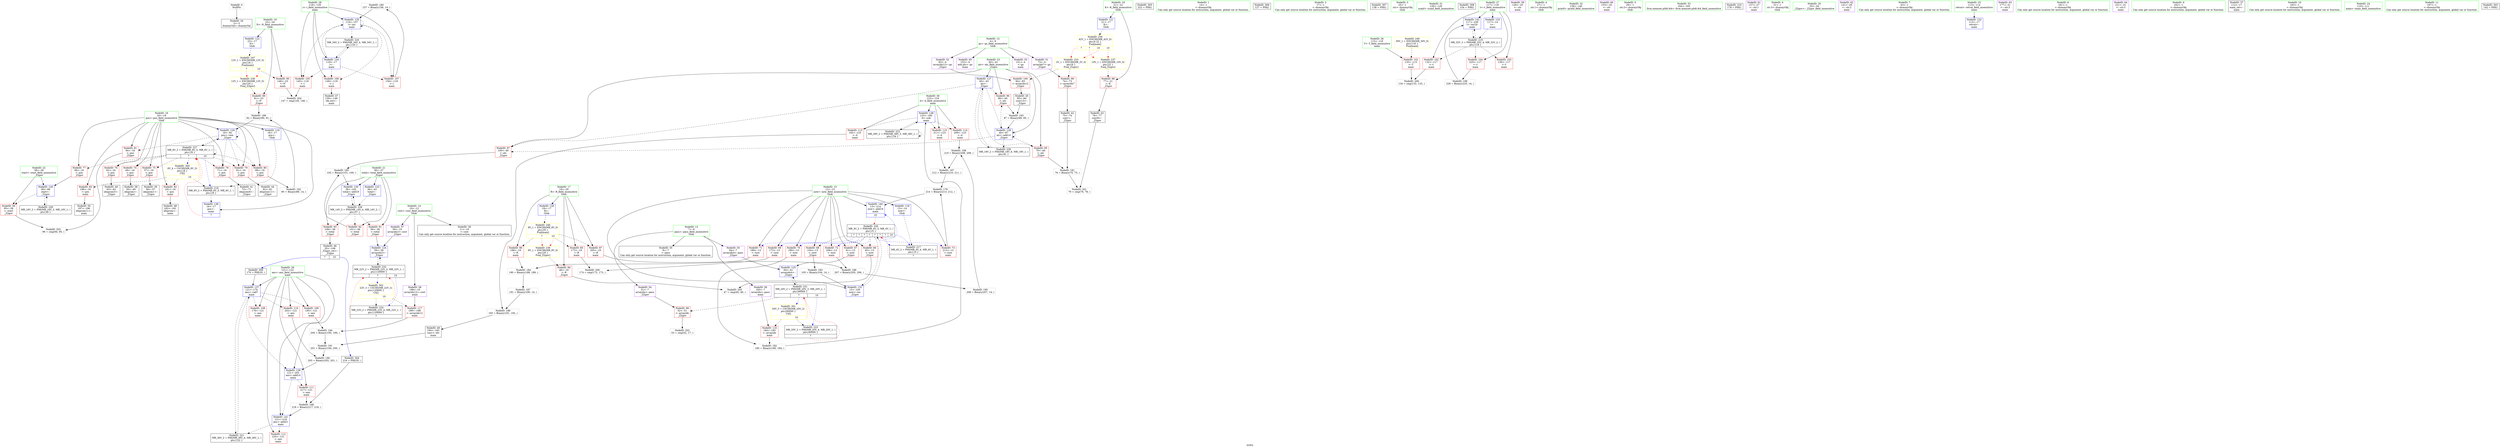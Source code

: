 digraph "SVFG" {
	label="SVFG";

	Node0x55fe1f83bfe0 [shape=record,color=grey,label="{NodeID: 0\nNullPtr}"];
	Node0x55fe1f83bfe0 -> Node0x55fe1f85d690[style=solid];
	Node0x55fe1f866e40 [shape=record,color=grey,label="{NodeID: 180\n157 = Binary(156, 14, )\n}"];
	Node0x55fe1f866e40 -> Node0x55fe1f864a60[style=solid];
	Node0x55fe1f85e350 [shape=record,color=red,label="{NodeID: 97\n100\<--40\n\<--alc\n_Z2gov\n}"];
	Node0x55fe1f85e350 -> Node0x55fe1f8675c0[style=solid];
	Node0x55fe1f85c620 [shape=record,color=green,label="{NodeID: 14\n10\<--12\ncost\<--cost_field_insensitive\nGlob }"];
	Node0x55fe1f85c620 -> Node0x55fe1f85d890[style=solid];
	Node0x55fe1f85c620 -> Node0x55fe1f85f9f0[style=solid];
	Node0x55fe1f85c620 -> Node0x55fe1f85fac0[style=solid];
	Node0x55fe1f861d60 [shape=record,color=grey,label="{NodeID: 194\n200 = Binary(195, 199, )\n}"];
	Node0x55fe1f861d60 -> Node0x55fe1f867ec0[style=solid];
	Node0x55fe1f85eeb0 [shape=record,color=red,label="{NodeID: 111\n217\<--121\n\<--ans\nmain\n}"];
	Node0x55fe1f85eeb0 -> Node0x55fe1f867a40[style=solid];
	Node0x55fe1f85d180 [shape=record,color=green,label="{NodeID: 28\n119\<--120\ni\<--i_field_insensitive\nmain\n}"];
	Node0x55fe1f85d180 -> Node0x55fe1f85e9d0[style=solid];
	Node0x55fe1f85d180 -> Node0x55fe1f85eaa0[style=solid];
	Node0x55fe1f85d180 -> Node0x55fe1f85eb70[style=solid];
	Node0x55fe1f85d180 -> Node0x55fe1f864990[style=solid];
	Node0x55fe1f85d180 -> Node0x55fe1f864a60[style=solid];
	Node0x55fe1f864240 [shape=record,color=blue,label="{NodeID: 125\n64\<--61\narrayidx4\<--\n_Z2gov\n}"];
	Node0x55fe1f864240 -> Node0x55fe1f878dc0[style=dashed];
	Node0x55fe1f85dda0 [shape=record,color=black,label="{NodeID: 42\n75\<--74\nconv\<--\n_Z2gov\n}"];
	Node0x55fe1f85dda0 -> Node0x55fe1f866fc0[style=solid];
	Node0x55fe1f88de20 [shape=record,color=black,label="{NodeID: 305\n222 = PHI()\n}"];
	Node0x55fe1f8760c0 [shape=record,color=black,label="{NodeID: 222\nMR_38V_2 = PHI(MR_38V_3, MR_38V_1, )\npts\{124 \}\n}"];
	Node0x55fe1f8760c0 -> Node0x55fe1f864cd0[style=dashed];
	Node0x55fe1f8760c0 -> Node0x55fe1f8760c0[style=dashed];
	Node0x55fe1f864da0 [shape=record,color=blue,label="{NodeID: 139\n121\<--203\nans\<--add14\nmain\n}"];
	Node0x55fe1f864da0 -> Node0x55fe1f85eeb0[style=dashed];
	Node0x55fe1f864da0 -> Node0x55fe1f864f40[style=dashed];
	Node0x55fe1f85f920 [shape=record,color=purple,label="{NodeID: 56\n183\<--7\narrayidx\<--pass\nmain\n}"];
	Node0x55fe1f85f920 -> Node0x55fe1f863a00[style=solid];
	Node0x55fe1f87acb0 [shape=record,color=yellow,style=double,label="{NodeID: 236\n8V_1 = ENCHI(MR_8V_0)\npts\{20 \}\nFun[_Z2gov]}"];
	Node0x55fe1f87acb0 -> Node0x55fe1f860fe0[style=dashed];
	Node0x55fe1f860480 [shape=record,color=red,label="{NodeID: 70\n180\<--13\n\<--now\nmain\n}"];
	Node0x55fe1f860480 -> Node0x55fe1f867140[style=solid];
	Node0x55fe1f860fe0 [shape=record,color=red,label="{NodeID: 84\n46\<--19\n\<--R\n_Z2gov\n}"];
	Node0x55fe1f860fe0 -> Node0x55fe1f86a3d0[style=solid];
	Node0x55fe1f83eb00 [shape=record,color=green,label="{NodeID: 1\n14\<--1\n\<--dummyObj\nCan only get source location for instruction, argument, global var or function.}"];
	Node0x55fe1f866fc0 [shape=record,color=grey,label="{NodeID: 181\n76 = Binary(70, 75, )\n}"];
	Node0x55fe1f866fc0 -> Node0x55fe1f8627e0[style=solid];
	Node0x55fe1f85e420 [shape=record,color=red,label="{NodeID: 98\n52\<--51\n\<--arrayidx\n_Z2gov\n}"];
	Node0x55fe1f85e420 -> Node0x55fe1f869f90[style=solid];
	Node0x55fe1f85c6f0 [shape=record,color=green,label="{NodeID: 15\n13\<--15\nnow\<--now_field_insensitive\nGlob }"];
	Node0x55fe1f85c6f0 -> Node0x55fe1f860140[style=solid];
	Node0x55fe1f85c6f0 -> Node0x55fe1f860210[style=solid];
	Node0x55fe1f85c6f0 -> Node0x55fe1f8602e0[style=solid];
	Node0x55fe1f85c6f0 -> Node0x55fe1f8603b0[style=solid];
	Node0x55fe1f85c6f0 -> Node0x55fe1f860480[style=solid];
	Node0x55fe1f85c6f0 -> Node0x55fe1f860550[style=solid];
	Node0x55fe1f85c6f0 -> Node0x55fe1f860620[style=solid];
	Node0x55fe1f85c6f0 -> Node0x55fe1f8606f0[style=solid];
	Node0x55fe1f85c6f0 -> Node0x55fe1f863ba0[style=solid];
	Node0x55fe1f85c6f0 -> Node0x55fe1f864720[style=solid];
	Node0x55fe1f85c6f0 -> Node0x55fe1f864e70[style=solid];
	Node0x55fe1f861ee0 [shape=record,color=grey,label="{NodeID: 195\n208 = Binary(207, 14, )\n}"];
	Node0x55fe1f861ee0 -> Node0x55fe1f862360[style=solid];
	Node0x55fe1f85ef80 [shape=record,color=red,label="{NodeID: 112\n220\<--121\n\<--ans\nmain\n}"];
	Node0x55fe1f85d250 [shape=record,color=green,label="{NodeID: 29\n121\<--122\nans\<--ans_field_insensitive\nmain\n}"];
	Node0x55fe1f85d250 -> Node0x55fe1f85ec40[style=solid];
	Node0x55fe1f85d250 -> Node0x55fe1f85ed10[style=solid];
	Node0x55fe1f85d250 -> Node0x55fe1f85ede0[style=solid];
	Node0x55fe1f85d250 -> Node0x55fe1f85eeb0[style=solid];
	Node0x55fe1f85d250 -> Node0x55fe1f85ef80[style=solid];
	Node0x55fe1f85d250 -> Node0x55fe1f864c00[style=solid];
	Node0x55fe1f85d250 -> Node0x55fe1f864da0[style=solid];
	Node0x55fe1f85d250 -> Node0x55fe1f864f40[style=solid];
	Node0x55fe1f864310 [shape=record,color=blue,label="{NodeID: 126\n38\<--66\nstart\<--\n_Z2gov\n}"];
	Node0x55fe1f864310 -> Node0x55fe1f861800[style=dashed];
	Node0x55fe1f864310 -> Node0x55fe1f8783c0[style=dashed];
	Node0x55fe1f85de70 [shape=record,color=black,label="{NodeID: 43\n78\<--77\nconv8\<--\n_Z2gov\n}"];
	Node0x55fe1f85de70 -> Node0x55fe1f8627e0[style=solid];
	Node0x55fe1f88def0 [shape=record,color=black,label="{NodeID: 306\n127 = PHI()\n}"];
	Node0x55fe1f8765c0 [shape=record,color=black,label="{NodeID: 223\nMR_20V_2 = PHI(MR_20V_4, MR_20V_1, )\npts\{90000 \}\n|{<s0>7}}"];
	Node0x55fe1f8765c0:s0 -> Node0x55fe1f878dc0[style=dashed,color=red];
	Node0x55fe1f864e70 [shape=record,color=blue,label="{NodeID: 140\n13\<--214\nnow\<--add19\nmain\n|{<s0>10}}"];
	Node0x55fe1f864e70:s0 -> Node0x55fe1f8774c0[style=dashed,color=red];
	Node0x55fe1f85f9f0 [shape=record,color=purple,label="{NodeID: 57\n59\<--10\narrayidx2\<--cost\n_Z2gov\n}"];
	Node0x55fe1f85f9f0 -> Node0x55fe1f864170[style=solid];
	Node0x55fe1f87ad90 [shape=record,color=yellow,style=double,label="{NodeID: 237\n10V_1 = ENCHI(MR_10V_0)\npts\{22 \}\nFun[_Z2gov]}"];
	Node0x55fe1f87ad90 -> Node0x55fe1f861320[style=dashed];
	Node0x55fe1f860550 [shape=record,color=red,label="{NodeID: 71\n189\<--13\n\<--now\nmain\n}"];
	Node0x55fe1f860550 -> Node0x55fe1f867440[style=solid];
	Node0x55fe1f8610b0 [shape=record,color=red,label="{NodeID: 85\n173\<--19\n\<--R\nmain\n}"];
	Node0x55fe1f8610b0 -> Node0x55fe1f862660[style=solid];
	Node0x55fe1f83ec80 [shape=record,color=green,label="{NodeID: 2\n17\<--1\n\<--dummyObj\nCan only get source location for instruction, argument, global var or function.}"];
	Node0x55fe1f867140 [shape=record,color=grey,label="{NodeID: 182\n185 = Binary(180, 184, )\n}"];
	Node0x55fe1f867140 -> Node0x55fe1f864cd0[style=solid];
	Node0x55fe1f85e4f0 [shape=record,color=red,label="{NodeID: 99\n74\<--73\n\<--arrayidx7\n_Z2gov\n}"];
	Node0x55fe1f85e4f0 -> Node0x55fe1f85dda0[style=solid];
	Node0x55fe1f85c7c0 [shape=record,color=green,label="{NodeID: 16\n16\<--18\npos\<--pos_field_insensitive\nGlob }"];
	Node0x55fe1f85c7c0 -> Node0x55fe1f8607c0[style=solid];
	Node0x55fe1f85c7c0 -> Node0x55fe1f860890[style=solid];
	Node0x55fe1f85c7c0 -> Node0x55fe1f860960[style=solid];
	Node0x55fe1f85c7c0 -> Node0x55fe1f860a30[style=solid];
	Node0x55fe1f85c7c0 -> Node0x55fe1f860b00[style=solid];
	Node0x55fe1f85c7c0 -> Node0x55fe1f860bd0[style=solid];
	Node0x55fe1f85c7c0 -> Node0x55fe1f860ca0[style=solid];
	Node0x55fe1f85c7c0 -> Node0x55fe1f860d70[style=solid];
	Node0x55fe1f85c7c0 -> Node0x55fe1f860e40[style=solid];
	Node0x55fe1f85c7c0 -> Node0x55fe1f860f10[style=solid];
	Node0x55fe1f85c7c0 -> Node0x55fe1f863ca0[style=solid];
	Node0x55fe1f85c7c0 -> Node0x55fe1f864580[style=solid];
	Node0x55fe1f85c7c0 -> Node0x55fe1f864b30[style=solid];
	Node0x55fe1f862060 [shape=record,color=grey,label="{NodeID: 196\n207 = Binary(205, 206, )\n}"];
	Node0x55fe1f862060 -> Node0x55fe1f861ee0[style=solid];
	Node0x55fe1f85f050 [shape=record,color=red,label="{NodeID: 113\n192\<--123\n\<--d\nmain\n}"];
	Node0x55fe1f85f050 -> Node0x55fe1f867740[style=solid];
	Node0x55fe1f85d320 [shape=record,color=green,label="{NodeID: 30\n123\<--124\nd\<--d_field_insensitive\nmain\n}"];
	Node0x55fe1f85d320 -> Node0x55fe1f85f050[style=solid];
	Node0x55fe1f85d320 -> Node0x55fe1f85f120[style=solid];
	Node0x55fe1f85d320 -> Node0x55fe1f85f1f0[style=solid];
	Node0x55fe1f85d320 -> Node0x55fe1f864cd0[style=solid];
	Node0x55fe1f8643e0 [shape=record,color=blue,label="{NodeID: 127\n40\<--43\nalc\<--\n_Z2gov\n}"];
	Node0x55fe1f8643e0 -> Node0x55fe1f8618d0[style=dashed];
	Node0x55fe1f8643e0 -> Node0x55fe1f85e280[style=dashed];
	Node0x55fe1f8643e0 -> Node0x55fe1f85e350[style=dashed];
	Node0x55fe1f8643e0 -> Node0x55fe1f8644b0[style=dashed];
	Node0x55fe1f8643e0 -> Node0x55fe1f8788c0[style=dashed];
	Node0x55fe1f85df40 [shape=record,color=black,label="{NodeID: 44\n82\<--81\nidxprom11\<--\n_Z2gov\n}"];
	Node0x55fe1f88dfc0 [shape=record,color=black,label="{NodeID: 307\n138 = PHI()\n}"];
	Node0x55fe1f876ac0 [shape=record,color=black,label="{NodeID: 224\nMR_22V_2 = PHI(MR_22V_4, MR_22V_1, )\npts\{120000 \}\n|{<s0>7}}"];
	Node0x55fe1f876ac0:s0 -> Node0x55fe1f8792c0[style=dashed,color=red];
	Node0x55fe1f864f40 [shape=record,color=blue,label="{NodeID: 141\n121\<--218\nans\<--add21\nmain\n}"];
	Node0x55fe1f864f40 -> Node0x55fe1f85ef80[style=dashed];
	Node0x55fe1f864f40 -> Node0x55fe1f875bc0[style=dashed];
	Node0x55fe1f85fac0 [shape=record,color=purple,label="{NodeID: 58\n198\<--10\narrayidx12\<--cost\nmain\n}"];
	Node0x55fe1f85fac0 -> Node0x55fe1f863ad0[style=solid];
	Node0x55fe1f87ae70 [shape=record,color=yellow,style=double,label="{NodeID: 238\n12V_1 = ENCHI(MR_12V_0)\npts\{24 \}\nFun[_Z2gov]}"];
	Node0x55fe1f87ae70 -> Node0x55fe1f8613f0[style=dashed];
	Node0x55fe1f860620 [shape=record,color=red,label="{NodeID: 72\n206\<--13\n\<--now\nmain\n}"];
	Node0x55fe1f860620 -> Node0x55fe1f862060[style=solid];
	Node0x55fe1f861180 [shape=record,color=red,label="{NodeID: 86\n188\<--19\n\<--R\nmain\n}"];
	Node0x55fe1f861180 -> Node0x55fe1f867440[style=solid];
	Node0x55fe1f85b860 [shape=record,color=green,label="{NodeID: 3\n25\<--1\n.str\<--dummyObj\nGlob }"];
	Node0x55fe1f8672c0 [shape=record,color=grey,label="{NodeID: 183\n105 = Binary(104, 14, )\n}"];
	Node0x55fe1f8672c0 -> Node0x55fe1f864720[style=solid];
	Node0x55fe1f85e5c0 [shape=record,color=red,label="{NodeID: 100\n84\<--83\n\<--arrayidx12\n_Z2gov\n}"];
	Node0x55fe1f85e5c0 -> Node0x55fe1f85e010[style=solid];
	Node0x55fe1f85c890 [shape=record,color=green,label="{NodeID: 17\n19\<--20\nR\<--R_field_insensitive\nGlob }"];
	Node0x55fe1f85c890 -> Node0x55fe1f860fe0[style=solid];
	Node0x55fe1f85c890 -> Node0x55fe1f8610b0[style=solid];
	Node0x55fe1f85c890 -> Node0x55fe1f861180[style=solid];
	Node0x55fe1f85c890 -> Node0x55fe1f861250[style=solid];
	Node0x55fe1f85c890 -> Node0x55fe1f863da0[style=solid];
	Node0x55fe1f8621e0 [shape=record,color=grey,label="{NodeID: 197\n212 = Binary(210, 211, )\n}"];
	Node0x55fe1f8621e0 -> Node0x55fe1f866cc0[style=solid];
	Node0x55fe1f85f120 [shape=record,color=red,label="{NodeID: 114\n209\<--123\n\<--d\nmain\n}"];
	Node0x55fe1f85f120 -> Node0x55fe1f862360[style=solid];
	Node0x55fe1f85d3f0 [shape=record,color=green,label="{NodeID: 31\n128\<--129\nscanf\<--scanf_field_insensitive\n}"];
	Node0x55fe1f8644b0 [shape=record,color=blue,label="{NodeID: 128\n40\<--87\nalc\<--add14\n_Z2gov\n}"];
	Node0x55fe1f8644b0 -> Node0x55fe1f8618d0[style=dashed];
	Node0x55fe1f8644b0 -> Node0x55fe1f85e280[style=dashed];
	Node0x55fe1f8644b0 -> Node0x55fe1f85e350[style=dashed];
	Node0x55fe1f8644b0 -> Node0x55fe1f8644b0[style=dashed];
	Node0x55fe1f8644b0 -> Node0x55fe1f8788c0[style=dashed];
	Node0x55fe1f85e010 [shape=record,color=black,label="{NodeID: 45\n85\<--84\nconv13\<--\n_Z2gov\n}"];
	Node0x55fe1f85e010 -> Node0x55fe1f861be0[style=solid];
	Node0x55fe1f88e090 [shape=record,color=black,label="{NodeID: 308\n154 = PHI()\n}"];
	Node0x55fe1f865010 [shape=record,color=blue,label="{NodeID: 142\n117\<--226\nt\<--inc24\nmain\n}"];
	Node0x55fe1f865010 -> Node0x55fe1f8751c0[style=dashed];
	Node0x55fe1f85fb90 [shape=record,color=purple,label="{NodeID: 59\n126\<--25\n\<--.str\nmain\n}"];
	Node0x55fe1f8606f0 [shape=record,color=red,label="{NodeID: 73\n213\<--13\n\<--now\nmain\n}"];
	Node0x55fe1f8606f0 -> Node0x55fe1f866cc0[style=solid];
	Node0x55fe1f861250 [shape=record,color=red,label="{NodeID: 87\n205\<--19\n\<--R\nmain\n}"];
	Node0x55fe1f861250 -> Node0x55fe1f862060[style=solid];
	Node0x55fe1f85b8f0 [shape=record,color=green,label="{NodeID: 4\n27\<--1\n.str.1\<--dummyObj\nGlob }"];
	Node0x55fe1f867440 [shape=record,color=grey,label="{NodeID: 184\n190 = Binary(188, 189, )\n}"];
	Node0x55fe1f867440 -> Node0x55fe1f8678c0[style=solid];
	Node0x55fe1f85e690 [shape=record,color=red,label="{NodeID: 101\n133\<--115\n\<--T\nmain\n}"];
	Node0x55fe1f85e690 -> Node0x55fe1f86a550[style=solid];
	Node0x55fe1f85c960 [shape=record,color=green,label="{NodeID: 18\n21\<--22\nK\<--K_field_insensitive\nGlob }"];
	Node0x55fe1f85c960 -> Node0x55fe1f861320[style=solid];
	Node0x55fe1f85c960 -> Node0x55fe1f863ea0[style=solid];
	Node0x55fe1f862360 [shape=record,color=grey,label="{NodeID: 198\n210 = Binary(208, 209, )\n}"];
	Node0x55fe1f862360 -> Node0x55fe1f8621e0[style=solid];
	Node0x55fe1f85f1f0 [shape=record,color=red,label="{NodeID: 115\n211\<--123\n\<--d\nmain\n}"];
	Node0x55fe1f85f1f0 -> Node0x55fe1f8621e0[style=solid];
	Node0x55fe1f85d4c0 [shape=record,color=green,label="{NodeID: 32\n139\<--140\nprintf\<--printf_field_insensitive\n}"];
	Node0x55fe1f864580 [shape=record,color=blue,label="{NodeID: 129\n16\<--92\npos\<--rem\n_Z2gov\n}"];
	Node0x55fe1f864580 -> Node0x55fe1f860b00[style=dashed];
	Node0x55fe1f864580 -> Node0x55fe1f860bd0[style=dashed];
	Node0x55fe1f864580 -> Node0x55fe1f860ca0[style=dashed];
	Node0x55fe1f864580 -> Node0x55fe1f860d70[style=dashed];
	Node0x55fe1f864580 -> Node0x55fe1f864580[style=dashed];
	Node0x55fe1f864580 -> Node0x55fe1f8779c0[style=dashed];
	Node0x55fe1f85e0e0 [shape=record,color=black,label="{NodeID: 46\n35\<--108\n_Z2gov_ret\<--\n_Z2gov\n|{<s0>7|<s1>10}}"];
	Node0x55fe1f85e0e0:s0 -> Node0x55fe1f88e160[style=solid,color=blue];
	Node0x55fe1f85e0e0:s1 -> Node0x55fe1f88dc30[style=solid,color=blue];
	Node0x55fe1f88e160 [shape=record,color=black,label="{NodeID: 309\n170 = PHI(35, )\n}"];
	Node0x55fe1f88e160 -> Node0x55fe1f864c00[style=solid];
	Node0x55fe1f8774c0 [shape=record,color=black,label="{NodeID: 226\nMR_4V_2 = PHI(MR_4V_3, MR_4V_1, )\npts\{15 \}\n|{|<s4>7|<s5>7|<s6>7|<s7>7|<s8>7|<s9>7|<s10>7|<s11>10}}"];
	Node0x55fe1f8774c0 -> Node0x55fe1f860140[style=dashed];
	Node0x55fe1f8774c0 -> Node0x55fe1f860210[style=dashed];
	Node0x55fe1f8774c0 -> Node0x55fe1f8602e0[style=dashed];
	Node0x55fe1f8774c0 -> Node0x55fe1f864720[style=dashed];
	Node0x55fe1f8774c0:s4 -> Node0x55fe1f8603b0[style=dashed,color=blue];
	Node0x55fe1f8774c0:s5 -> Node0x55fe1f860480[style=dashed,color=blue];
	Node0x55fe1f8774c0:s6 -> Node0x55fe1f860550[style=dashed,color=blue];
	Node0x55fe1f8774c0:s7 -> Node0x55fe1f860620[style=dashed,color=blue];
	Node0x55fe1f8774c0:s8 -> Node0x55fe1f8606f0[style=dashed,color=blue];
	Node0x55fe1f8774c0:s9 -> Node0x55fe1f864e70[style=dashed,color=blue];
	Node0x55fe1f8774c0:s10 -> Node0x55fe1f8747c0[style=dashed,color=blue];
	Node0x55fe1f8774c0:s11 -> Node0x55fe1f8747c0[style=dashed,color=blue];
	Node0x55fe1f85fc60 [shape=record,color=purple,label="{NodeID: 60\n153\<--25\n\<--.str\nmain\n}"];
	Node0x55fe1f8607c0 [shape=record,color=red,label="{NodeID: 74\n49\<--16\n\<--pos\n_Z2gov\n}"];
	Node0x55fe1f8607c0 -> Node0x55fe1f85da60[style=solid];
	Node0x55fe1f861320 [shape=record,color=red,label="{NodeID: 88\n77\<--21\n\<--K\n_Z2gov\n}"];
	Node0x55fe1f861320 -> Node0x55fe1f85de70[style=solid];
	Node0x55fe1f85bba0 [shape=record,color=green,label="{NodeID: 5\n29\<--1\n.str.2\<--dummyObj\nGlob }"];
	Node0x55fe1f8675c0 [shape=record,color=grey,label="{NodeID: 185\n102 = Binary(101, 100, )\n}"];
	Node0x55fe1f8675c0 -> Node0x55fe1f864650[style=solid];
	Node0x55fe1f85e760 [shape=record,color=red,label="{NodeID: 102\n132\<--117\n\<--t\nmain\n}"];
	Node0x55fe1f85e760 -> Node0x55fe1f86a550[style=solid];
	Node0x55fe1f85ca30 [shape=record,color=green,label="{NodeID: 19\n23\<--24\nN\<--N_field_insensitive\nGlob }"];
	Node0x55fe1f85ca30 -> Node0x55fe1f8613f0[style=solid];
	Node0x55fe1f85ca30 -> Node0x55fe1f8614c0[style=solid];
	Node0x55fe1f85ca30 -> Node0x55fe1f863fa0[style=solid];
	Node0x55fe1f8624e0 [shape=record,color=grey,label="{NodeID: 199\n226 = Binary(225, 14, )\n}"];
	Node0x55fe1f8624e0 -> Node0x55fe1f865010[style=solid];
	Node0x55fe1f863a00 [shape=record,color=red,label="{NodeID: 116\n184\<--183\n\<--arrayidx\nmain\n}"];
	Node0x55fe1f863a00 -> Node0x55fe1f867140[style=solid];
	Node0x55fe1f85d590 [shape=record,color=green,label="{NodeID: 33\n164\<--165\nllvm.memset.p0i8.i64\<--llvm.memset.p0i8.i64_field_insensitive\n}"];
	Node0x55fe1f864650 [shape=record,color=blue,label="{NodeID: 130\n36\<--102\ntotal\<--add19\n_Z2gov\n}"];
	Node0x55fe1f864650 -> Node0x55fe1f877ec0[style=dashed];
	Node0x55fe1f85e1b0 [shape=record,color=black,label="{NodeID: 47\n150\<--149\nidx.ext\<--\nmain\n}"];
	Node0x55fe1f88e320 [shape=record,color=black,label="{NodeID: 310\n178 = PHI()\n}"];
	Node0x55fe1f8779c0 [shape=record,color=black,label="{NodeID: 227\nMR_6V_2 = PHI(MR_6V_5, MR_6V_1, )\npts\{18 \}\n|{|<s9>7|<s10>10}}"];
	Node0x55fe1f8779c0 -> Node0x55fe1f8607c0[style=dashed];
	Node0x55fe1f8779c0 -> Node0x55fe1f860890[style=dashed];
	Node0x55fe1f8779c0 -> Node0x55fe1f860960[style=dashed];
	Node0x55fe1f8779c0 -> Node0x55fe1f860a30[style=dashed];
	Node0x55fe1f8779c0 -> Node0x55fe1f860b00[style=dashed];
	Node0x55fe1f8779c0 -> Node0x55fe1f860bd0[style=dashed];
	Node0x55fe1f8779c0 -> Node0x55fe1f860ca0[style=dashed];
	Node0x55fe1f8779c0 -> Node0x55fe1f864580[style=dashed];
	Node0x55fe1f8779c0 -> Node0x55fe1f8779c0[style=dashed];
	Node0x55fe1f8779c0:s9 -> Node0x55fe1f87f0e0[style=dashed,color=blue];
	Node0x55fe1f8779c0:s10 -> Node0x55fe1f874cc0[style=dashed,color=blue];
	Node0x55fe1f85fd30 [shape=record,color=purple,label="{NodeID: 61\n137\<--27\n\<--.str.1\nmain\n}"];
	Node0x55fe1f860890 [shape=record,color=red,label="{NodeID: 75\n57\<--16\n\<--pos\n_Z2gov\n}"];
	Node0x55fe1f860890 -> Node0x55fe1f85db30[style=solid];
	Node0x55fe1f8613f0 [shape=record,color=red,label="{NodeID: 89\n91\<--23\n\<--N\n_Z2gov\n}"];
	Node0x55fe1f8613f0 -> Node0x55fe1f867bc0[style=solid];
	Node0x55fe1f85bc30 [shape=record,color=green,label="{NodeID: 6\n31\<--1\n.str.3\<--dummyObj\nGlob }"];
	Node0x55fe1f867740 [shape=record,color=grey,label="{NodeID: 186\n193 = Binary(191, 192, )\n}"];
	Node0x55fe1f867740 -> Node0x55fe1f85f370[style=solid];
	Node0x55fe1f85e830 [shape=record,color=red,label="{NodeID: 103\n136\<--117\n\<--t\nmain\n}"];
	Node0x55fe1f85cb00 [shape=record,color=green,label="{NodeID: 20\n33\<--34\n_Z2gov\<--_Z2gov_field_insensitive\n}"];
	Node0x55fe1f862660 [shape=record,color=grey,label="{NodeID: 200\n174 = cmp(172, 173, )\n}"];
	Node0x55fe1f863ad0 [shape=record,color=red,label="{NodeID: 117\n199\<--198\n\<--arrayidx12\nmain\n}"];
	Node0x55fe1f863ad0 -> Node0x55fe1f861d60[style=solid];
	Node0x55fe1f85d690 [shape=record,color=black,label="{NodeID: 34\n2\<--3\ndummyVal\<--dummyVal\n}"];
	Node0x55fe1f864720 [shape=record,color=blue,label="{NodeID: 131\n13\<--105\nnow\<--inc\n_Z2gov\n}"];
	Node0x55fe1f864720 -> Node0x55fe1f8774c0[style=dashed];
	Node0x55fe1f85f2a0 [shape=record,color=black,label="{NodeID: 48\n182\<--181\nidxprom\<--\nmain\n}"];
	Node0x55fe1f877ec0 [shape=record,color=black,label="{NodeID: 228\nMR_14V_3 = PHI(MR_14V_4, MR_14V_2, )\npts\{37 \}\n}"];
	Node0x55fe1f877ec0 -> Node0x55fe1f861590[style=dashed];
	Node0x55fe1f877ec0 -> Node0x55fe1f861660[style=dashed];
	Node0x55fe1f877ec0 -> Node0x55fe1f861730[style=dashed];
	Node0x55fe1f877ec0 -> Node0x55fe1f864650[style=dashed];
	Node0x55fe1f85fe00 [shape=record,color=purple,label="{NodeID: 62\n141\<--29\n\<--.str.2\nmain\n}"];
	Node0x55fe1f860960 [shape=record,color=red,label="{NodeID: 76\n62\<--16\n\<--pos\n_Z2gov\n}"];
	Node0x55fe1f860960 -> Node0x55fe1f85dc00[style=solid];
	Node0x55fe1f87be60 [shape=record,color=yellow,style=double,label="{NodeID: 256\n42V_1 = ENCHI(MR_42V_0)\npts\{6 22 \}\nFun[main]|{<s0>7|<s1>7|<s2>10|<s3>10}}"];
	Node0x55fe1f87be60:s0 -> Node0x55fe1f8797c0[style=dashed,color=red];
	Node0x55fe1f87be60:s1 -> Node0x55fe1f87ad90[style=dashed,color=red];
	Node0x55fe1f87be60:s2 -> Node0x55fe1f8797c0[style=dashed,color=red];
	Node0x55fe1f87be60:s3 -> Node0x55fe1f87ad90[style=dashed,color=red];
	Node0x55fe1f8614c0 [shape=record,color=red,label="{NodeID: 90\n146\<--23\n\<--N\nmain\n}"];
	Node0x55fe1f8614c0 -> Node0x55fe1f86a250[style=solid];
	Node0x55fe1f85bcc0 [shape=record,color=green,label="{NodeID: 7\n43\<--1\n\<--dummyObj\nCan only get source location for instruction, argument, global var or function.}"];
	Node0x55fe1f8678c0 [shape=record,color=grey,label="{NodeID: 187\n191 = Binary(190, 14, )\n}"];
	Node0x55fe1f8678c0 -> Node0x55fe1f867740[style=solid];
	Node0x55fe1f85e900 [shape=record,color=red,label="{NodeID: 104\n225\<--117\n\<--t\nmain\n}"];
	Node0x55fe1f85e900 -> Node0x55fe1f8624e0[style=solid];
	Node0x55fe1f85cbd0 [shape=record,color=green,label="{NodeID: 21\n36\<--37\ntotal\<--total_field_insensitive\n_Z2gov\n}"];
	Node0x55fe1f85cbd0 -> Node0x55fe1f861590[style=solid];
	Node0x55fe1f85cbd0 -> Node0x55fe1f861660[style=solid];
	Node0x55fe1f85cbd0 -> Node0x55fe1f861730[style=solid];
	Node0x55fe1f85cbd0 -> Node0x55fe1f8640a0[style=solid];
	Node0x55fe1f85cbd0 -> Node0x55fe1f864650[style=solid];
	Node0x55fe1f8627e0 [shape=record,color=grey,label="{NodeID: 201\n79 = cmp(76, 78, )\n}"];
	Node0x55fe1f863ba0 [shape=record,color=blue,label="{NodeID: 118\n13\<--14\nnow\<--\nGlob }"];
	Node0x55fe1f863ba0 -> Node0x55fe1f8747c0[style=dashed];
	Node0x55fe1f85d790 [shape=record,color=black,label="{NodeID: 35\n8\<--7\n\<--pass\nCan only get source location for instruction, argument, global var or function.}"];
	Node0x55fe1f8647f0 [shape=record,color=blue,label="{NodeID: 132\n113\<--17\nretval\<--\nmain\n}"];
	Node0x55fe1f85f370 [shape=record,color=black,label="{NodeID: 49\n194\<--193\nconv\<--div\nmain\n}"];
	Node0x55fe1f85f370 -> Node0x55fe1f867ec0[style=solid];
	Node0x55fe1f8783c0 [shape=record,color=black,label="{NodeID: 229\nMR_16V_2 = PHI(MR_16V_3, MR_16V_1, )\npts\{39 \}\n}"];
	Node0x55fe1f8783c0 -> Node0x55fe1f864310[style=dashed];
	Node0x55fe1f85fed0 [shape=record,color=purple,label="{NodeID: 63\n177\<--31\n\<--.str.3\nmain\n}"];
	Node0x55fe1f860a30 [shape=record,color=red,label="{NodeID: 77\n66\<--16\n\<--pos\n_Z2gov\n}"];
	Node0x55fe1f860a30 -> Node0x55fe1f864310[style=solid];
	Node0x55fe1f861590 [shape=record,color=red,label="{NodeID: 91\n56\<--36\n\<--total\n_Z2gov\n}"];
	Node0x55fe1f861590 -> Node0x55fe1f864170[style=solid];
	Node0x55fe1f85bd50 [shape=record,color=green,label="{NodeID: 8\n161\<--1\n\<--dummyObj\nCan only get source location for instruction, argument, global var or function.}"];
	Node0x55fe1f867a40 [shape=record,color=grey,label="{NodeID: 188\n218 = Binary(217, 216, )\n}"];
	Node0x55fe1f867a40 -> Node0x55fe1f864f40[style=solid];
	Node0x55fe1f85e9d0 [shape=record,color=red,label="{NodeID: 105\n145\<--119\n\<--i\nmain\n}"];
	Node0x55fe1f85e9d0 -> Node0x55fe1f86a250[style=solid];
	Node0x55fe1f85cca0 [shape=record,color=green,label="{NodeID: 22\n38\<--39\nstart\<--start_field_insensitive\n_Z2gov\n}"];
	Node0x55fe1f85cca0 -> Node0x55fe1f861800[style=solid];
	Node0x55fe1f85cca0 -> Node0x55fe1f864310[style=solid];
	Node0x55fe1f869f90 [shape=record,color=grey,label="{NodeID: 202\n53 = cmp(52, 17, )\n}"];
	Node0x55fe1f863ca0 [shape=record,color=blue,label="{NodeID: 119\n16\<--17\npos\<--\nGlob }"];
	Node0x55fe1f863ca0 -> Node0x55fe1f874cc0[style=dashed];
	Node0x55fe1f85d890 [shape=record,color=black,label="{NodeID: 36\n11\<--10\n\<--cost\nCan only get source location for instruction, argument, global var or function.}"];
	Node0x55fe1f8648c0 [shape=record,color=blue,label="{NodeID: 133\n117\<--14\nt\<--\nmain\n}"];
	Node0x55fe1f8648c0 -> Node0x55fe1f8751c0[style=dashed];
	Node0x55fe1f85f440 [shape=record,color=black,label="{NodeID: 50\n197\<--196\nidxprom11\<--\nmain\n}"];
	Node0x55fe1f8788c0 [shape=record,color=black,label="{NodeID: 230\nMR_18V_2 = PHI(MR_18V_6, MR_18V_1, )\npts\{41 \}\n}"];
	Node0x55fe1f8788c0 -> Node0x55fe1f8643e0[style=dashed];
	Node0x55fe1f85ffa0 [shape=record,color=purple,label="{NodeID: 64\n221\<--31\n\<--.str.3\nmain\n}"];
	Node0x55fe1f860b00 [shape=record,color=red,label="{NodeID: 78\n71\<--16\n\<--pos\n_Z2gov\n}"];
	Node0x55fe1f860b00 -> Node0x55fe1f85dcd0[style=solid];
	Node0x55fe1f861660 [shape=record,color=red,label="{NodeID: 92\n101\<--36\n\<--total\n_Z2gov\n}"];
	Node0x55fe1f861660 -> Node0x55fe1f8675c0[style=solid];
	Node0x55fe1f83c070 [shape=record,color=green,label="{NodeID: 9\n162\<--1\n\<--dummyObj\nCan only get source location for instruction, argument, global var or function.}"];
	Node0x55fe1f867bc0 [shape=record,color=grey,label="{NodeID: 189\n92 = Binary(90, 91, )\n}"];
	Node0x55fe1f867bc0 -> Node0x55fe1f864580[style=solid];
	Node0x55fe1f85eaa0 [shape=record,color=red,label="{NodeID: 106\n149\<--119\n\<--i\nmain\n}"];
	Node0x55fe1f85eaa0 -> Node0x55fe1f85e1b0[style=solid];
	Node0x55fe1f85cd70 [shape=record,color=green,label="{NodeID: 23\n40\<--41\nalc\<--alc_field_insensitive\n_Z2gov\n}"];
	Node0x55fe1f85cd70 -> Node0x55fe1f8618d0[style=solid];
	Node0x55fe1f85cd70 -> Node0x55fe1f85e280[style=solid];
	Node0x55fe1f85cd70 -> Node0x55fe1f85e350[style=solid];
	Node0x55fe1f85cd70 -> Node0x55fe1f8643e0[style=solid];
	Node0x55fe1f85cd70 -> Node0x55fe1f8644b0[style=solid];
	Node0x55fe1f86a0d0 [shape=record,color=grey,label="{NodeID: 203\n96 = cmp(94, 95, )\n}"];
	Node0x55fe1f863da0 [shape=record,color=blue,label="{NodeID: 120\n19\<--17\nR\<--\nGlob }"];
	Node0x55fe1f863da0 -> Node0x55fe1f87b5a0[style=dashed];
	Node0x55fe1f85d990 [shape=record,color=black,label="{NodeID: 37\n112\<--17\nmain_ret\<--\nmain\n}"];
	Node0x55fe1f87f0e0 [shape=record,color=yellow,style=double,label="{NodeID: 300\n6V_4 = CSCHI(MR_6V_3)\npts\{18 \}\nCS[]|{|<s3>10}}"];
	Node0x55fe1f87f0e0 -> Node0x55fe1f860e40[style=dashed];
	Node0x55fe1f87f0e0 -> Node0x55fe1f860f10[style=dashed];
	Node0x55fe1f87f0e0 -> Node0x55fe1f874cc0[style=dashed];
	Node0x55fe1f87f0e0:s3 -> Node0x55fe1f8779c0[style=dashed,color=red];
	Node0x55fe1f8747c0 [shape=record,color=black,label="{NodeID: 217\nMR_4V_2 = PHI(MR_4V_4, MR_4V_1, )\npts\{15 \}\n|{<s0>7}}"];
	Node0x55fe1f8747c0:s0 -> Node0x55fe1f8774c0[style=dashed,color=red];
	Node0x55fe1f864990 [shape=record,color=blue,label="{NodeID: 134\n119\<--17\ni\<--\nmain\n}"];
	Node0x55fe1f864990 -> Node0x55fe1f85e9d0[style=dashed];
	Node0x55fe1f864990 -> Node0x55fe1f85eaa0[style=dashed];
	Node0x55fe1f864990 -> Node0x55fe1f85eb70[style=dashed];
	Node0x55fe1f864990 -> Node0x55fe1f864a60[style=dashed];
	Node0x55fe1f864990 -> Node0x55fe1f8756c0[style=dashed];
	Node0x55fe1f85f510 [shape=record,color=purple,label="{NodeID: 51\n73\<--4\narrayidx7\<--gs\n_Z2gov\n}"];
	Node0x55fe1f85f510 -> Node0x55fe1f85e4f0[style=solid];
	Node0x55fe1f878dc0 [shape=record,color=black,label="{NodeID: 231\nMR_20V_2 = PHI(MR_20V_3, MR_20V_1, )\npts\{90000 \}\n|{|<s2>7|<s3>10}}"];
	Node0x55fe1f878dc0 -> Node0x55fe1f85e420[style=dashed];
	Node0x55fe1f878dc0 -> Node0x55fe1f864240[style=dashed];
	Node0x55fe1f878dc0:s2 -> Node0x55fe1f87f1c0[style=dashed,color=blue];
	Node0x55fe1f878dc0:s3 -> Node0x55fe1f8765c0[style=dashed,color=blue];
	Node0x55fe1f860070 [shape=record,color=purple,label="{NodeID: 65\n152\<--4\nadd.ptr\<--gs\nmain\n}"];
	Node0x55fe1f860bd0 [shape=record,color=red,label="{NodeID: 79\n81\<--16\n\<--pos\n_Z2gov\n}"];
	Node0x55fe1f860bd0 -> Node0x55fe1f85df40[style=solid];
	Node0x55fe1f861730 [shape=record,color=red,label="{NodeID: 93\n108\<--36\n\<--total\n_Z2gov\n}"];
	Node0x55fe1f861730 -> Node0x55fe1f85e0e0[style=solid];
	Node0x55fe1f83c100 [shape=record,color=green,label="{NodeID: 10\n163\<--1\n\<--dummyObj\nCan only get source location for instruction, argument, global var or function.}"];
	Node0x55fe1f867d40 [shape=record,color=grey,label="{NodeID: 190\n203 = Binary(202, 201, )\n}"];
	Node0x55fe1f867d40 -> Node0x55fe1f864da0[style=solid];
	Node0x55fe1f85eb70 [shape=record,color=red,label="{NodeID: 107\n156\<--119\n\<--i\nmain\n}"];
	Node0x55fe1f85eb70 -> Node0x55fe1f866e40[style=solid];
	Node0x55fe1f85ce40 [shape=record,color=green,label="{NodeID: 24\n110\<--111\nmain\<--main_field_insensitive\n}"];
	Node0x55fe1f86a250 [shape=record,color=grey,label="{NodeID: 204\n147 = cmp(145, 146, )\n}"];
	Node0x55fe1f863ea0 [shape=record,color=blue,label="{NodeID: 121\n21\<--17\nK\<--\nGlob }"];
	Node0x55fe1f863ea0 -> Node0x55fe1f87be60[style=dashed];
	Node0x55fe1f85da60 [shape=record,color=black,label="{NodeID: 38\n50\<--49\nidxprom\<--\n_Z2gov\n}"];
	Node0x55fe1f87f1c0 [shape=record,color=yellow,style=double,label="{NodeID: 301\n20V_3 = CSCHI(MR_20V_2)\npts\{90000 \}\nCS[]|{|<s2>10}}"];
	Node0x55fe1f87f1c0 -> Node0x55fe1f863a00[style=dashed];
	Node0x55fe1f87f1c0 -> Node0x55fe1f8765c0[style=dashed];
	Node0x55fe1f87f1c0:s2 -> Node0x55fe1f878dc0[style=dashed,color=red];
	Node0x55fe1f874cc0 [shape=record,color=black,label="{NodeID: 218\nMR_6V_2 = PHI(MR_6V_5, MR_6V_1, )\npts\{18 \}\n}"];
	Node0x55fe1f874cc0 -> Node0x55fe1f864b30[style=dashed];
	Node0x55fe1f864a60 [shape=record,color=blue,label="{NodeID: 135\n119\<--157\ni\<--inc\nmain\n}"];
	Node0x55fe1f864a60 -> Node0x55fe1f85e9d0[style=dashed];
	Node0x55fe1f864a60 -> Node0x55fe1f85eaa0[style=dashed];
	Node0x55fe1f864a60 -> Node0x55fe1f85eb70[style=dashed];
	Node0x55fe1f864a60 -> Node0x55fe1f864a60[style=dashed];
	Node0x55fe1f864a60 -> Node0x55fe1f8756c0[style=dashed];
	Node0x55fe1f85f5e0 [shape=record,color=purple,label="{NodeID: 52\n83\<--4\narrayidx12\<--gs\n_Z2gov\n}"];
	Node0x55fe1f85f5e0 -> Node0x55fe1f85e5c0[style=solid];
	Node0x55fe1f8792c0 [shape=record,color=black,label="{NodeID: 232\nMR_22V_2 = PHI(MR_22V_3, MR_22V_1, )\npts\{120000 \}\n|{|<s1>7|<s2>10}}"];
	Node0x55fe1f8792c0 -> Node0x55fe1f864170[style=dashed];
	Node0x55fe1f8792c0:s1 -> Node0x55fe1f87f2a0[style=dashed,color=blue];
	Node0x55fe1f8792c0:s2 -> Node0x55fe1f876ac0[style=dashed,color=blue];
	Node0x55fe1f860140 [shape=record,color=red,label="{NodeID: 66\n45\<--13\n\<--now\n_Z2gov\n}"];
	Node0x55fe1f860140 -> Node0x55fe1f86a3d0[style=solid];
	Node0x55fe1f87b5a0 [shape=record,color=yellow,style=double,label="{NodeID: 246\n8V_1 = ENCHI(MR_8V_0)\npts\{20 \}\nFun[main]|{|<s3>7|<s4>10}}"];
	Node0x55fe1f87b5a0 -> Node0x55fe1f8610b0[style=dashed];
	Node0x55fe1f87b5a0 -> Node0x55fe1f861180[style=dashed];
	Node0x55fe1f87b5a0 -> Node0x55fe1f861250[style=dashed];
	Node0x55fe1f87b5a0:s3 -> Node0x55fe1f87acb0[style=dashed,color=red];
	Node0x55fe1f87b5a0:s4 -> Node0x55fe1f87acb0[style=dashed,color=red];
	Node0x55fe1f860ca0 [shape=record,color=red,label="{NodeID: 80\n89\<--16\n\<--pos\n_Z2gov\n}"];
	Node0x55fe1f860ca0 -> Node0x55fe1f861a60[style=solid];
	Node0x55fe1f861800 [shape=record,color=red,label="{NodeID: 94\n95\<--38\n\<--start\n_Z2gov\n}"];
	Node0x55fe1f861800 -> Node0x55fe1f86a0d0[style=solid];
	Node0x55fe1f83c1d0 [shape=record,color=green,label="{NodeID: 11\n167\<--1\n\<--dummyObj\nCan only get source location for instruction, argument, global var or function.}"];
	Node0x55fe1f867ec0 [shape=record,color=grey,label="{NodeID: 191\n201 = Binary(194, 200, )\n}"];
	Node0x55fe1f867ec0 -> Node0x55fe1f867d40[style=solid];
	Node0x55fe1f85ec40 [shape=record,color=red,label="{NodeID: 108\n176\<--121\n\<--ans\nmain\n}"];
	Node0x55fe1f85cf10 [shape=record,color=green,label="{NodeID: 25\n113\<--114\nretval\<--retval_field_insensitive\nmain\n}"];
	Node0x55fe1f85cf10 -> Node0x55fe1f8647f0[style=solid];
	Node0x55fe1f86a3d0 [shape=record,color=grey,label="{NodeID: 205\n47 = cmp(45, 46, )\n}"];
	Node0x55fe1f863fa0 [shape=record,color=blue,label="{NodeID: 122\n23\<--17\nN\<--\nGlob }"];
	Node0x55fe1f863fa0 -> Node0x55fe1f87b680[style=dashed];
	Node0x55fe1f85db30 [shape=record,color=black,label="{NodeID: 39\n58\<--57\nidxprom1\<--\n_Z2gov\n}"];
	Node0x55fe1f87f2a0 [shape=record,color=yellow,style=double,label="{NodeID: 302\n22V_3 = CSCHI(MR_22V_2)\npts\{120000 \}\nCS[]|{|<s2>10}}"];
	Node0x55fe1f87f2a0 -> Node0x55fe1f863ad0[style=dashed];
	Node0x55fe1f87f2a0 -> Node0x55fe1f876ac0[style=dashed];
	Node0x55fe1f87f2a0:s2 -> Node0x55fe1f8792c0[style=dashed,color=red];
	Node0x55fe1f8751c0 [shape=record,color=black,label="{NodeID: 219\nMR_32V_3 = PHI(MR_32V_4, MR_32V_2, )\npts\{118 \}\n}"];
	Node0x55fe1f8751c0 -> Node0x55fe1f85e760[style=dashed];
	Node0x55fe1f8751c0 -> Node0x55fe1f85e830[style=dashed];
	Node0x55fe1f8751c0 -> Node0x55fe1f85e900[style=dashed];
	Node0x55fe1f8751c0 -> Node0x55fe1f865010[style=dashed];
	Node0x55fe1f864b30 [shape=record,color=blue,label="{NodeID: 136\n16\<--17\npos\<--\nmain\n|{<s0>7}}"];
	Node0x55fe1f864b30:s0 -> Node0x55fe1f8779c0[style=dashed,color=red];
	Node0x55fe1f85f6b0 [shape=record,color=purple,label="{NodeID: 53\n151\<--4\n\<--gs\nmain\n}"];
	Node0x55fe1f8797c0 [shape=record,color=yellow,style=double,label="{NodeID: 233\n2V_1 = ENCHI(MR_2V_0)\npts\{6 \}\nFun[_Z2gov]}"];
	Node0x55fe1f8797c0 -> Node0x55fe1f85e4f0[style=dashed];
	Node0x55fe1f8797c0 -> Node0x55fe1f85e5c0[style=dashed];
	Node0x55fe1f860210 [shape=record,color=red,label="{NodeID: 67\n61\<--13\n\<--now\n_Z2gov\n}"];
	Node0x55fe1f860210 -> Node0x55fe1f864240[style=solid];
	Node0x55fe1f87b680 [shape=record,color=yellow,style=double,label="{NodeID: 247\n12V_1 = ENCHI(MR_12V_0)\npts\{24 \}\nFun[main]|{|<s1>7|<s2>10}}"];
	Node0x55fe1f87b680 -> Node0x55fe1f8614c0[style=dashed];
	Node0x55fe1f87b680:s1 -> Node0x55fe1f87ae70[style=dashed,color=red];
	Node0x55fe1f87b680:s2 -> Node0x55fe1f87ae70[style=dashed,color=red];
	Node0x55fe1f860d70 [shape=record,color=red,label="{NodeID: 81\n94\<--16\n\<--pos\n_Z2gov\n}"];
	Node0x55fe1f860d70 -> Node0x55fe1f86a0d0[style=solid];
	Node0x55fe1f8618d0 [shape=record,color=red,label="{NodeID: 95\n70\<--40\n\<--alc\n_Z2gov\n}"];
	Node0x55fe1f8618d0 -> Node0x55fe1f866fc0[style=solid];
	Node0x55fe1f83c2a0 [shape=record,color=green,label="{NodeID: 12\n4\<--6\ngs\<--gs_field_insensitive\nGlob }"];
	Node0x55fe1f83c2a0 -> Node0x55fe1f85f510[style=solid];
	Node0x55fe1f83c2a0 -> Node0x55fe1f85f5e0[style=solid];
	Node0x55fe1f83c2a0 -> Node0x55fe1f85f6b0[style=solid];
	Node0x55fe1f83c2a0 -> Node0x55fe1f860070[style=solid];
	Node0x55fe1f861a60 [shape=record,color=grey,label="{NodeID: 192\n90 = Binary(89, 14, )\n}"];
	Node0x55fe1f861a60 -> Node0x55fe1f867bc0[style=solid];
	Node0x55fe1f85ed10 [shape=record,color=red,label="{NodeID: 109\n195\<--121\n\<--ans\nmain\n}"];
	Node0x55fe1f85ed10 -> Node0x55fe1f861d60[style=solid];
	Node0x55fe1f85cfe0 [shape=record,color=green,label="{NodeID: 26\n115\<--116\nT\<--T_field_insensitive\nmain\n}"];
	Node0x55fe1f85cfe0 -> Node0x55fe1f85e690[style=solid];
	Node0x55fe1f86a550 [shape=record,color=grey,label="{NodeID: 206\n134 = cmp(132, 133, )\n}"];
	Node0x55fe1f8640a0 [shape=record,color=blue,label="{NodeID: 123\n36\<--43\ntotal\<--\n_Z2gov\n}"];
	Node0x55fe1f8640a0 -> Node0x55fe1f877ec0[style=dashed];
	Node0x55fe1f85dc00 [shape=record,color=black,label="{NodeID: 40\n63\<--62\nidxprom3\<--\n_Z2gov\n}"];
	Node0x55fe1f88db30 [shape=record,color=black,label="{NodeID: 303\n142 = PHI()\n}"];
	Node0x55fe1f8756c0 [shape=record,color=black,label="{NodeID: 220\nMR_34V_2 = PHI(MR_34V_4, MR_34V_1, )\npts\{120 \}\n}"];
	Node0x55fe1f8756c0 -> Node0x55fe1f864990[style=dashed];
	Node0x55fe1f864c00 [shape=record,color=blue,label="{NodeID: 137\n121\<--170\nans\<--call7\nmain\n}"];
	Node0x55fe1f864c00 -> Node0x55fe1f85ec40[style=dashed];
	Node0x55fe1f864c00 -> Node0x55fe1f85ed10[style=dashed];
	Node0x55fe1f864c00 -> Node0x55fe1f85ede0[style=dashed];
	Node0x55fe1f864c00 -> Node0x55fe1f864da0[style=dashed];
	Node0x55fe1f864c00 -> Node0x55fe1f875bc0[style=dashed];
	Node0x55fe1f85f780 [shape=record,color=purple,label="{NodeID: 54\n51\<--7\narrayidx\<--pass\n_Z2gov\n}"];
	Node0x55fe1f85f780 -> Node0x55fe1f85e420[style=solid];
	Node0x55fe1f8602e0 [shape=record,color=red,label="{NodeID: 68\n104\<--13\n\<--now\n_Z2gov\n}"];
	Node0x55fe1f8602e0 -> Node0x55fe1f8672c0[style=solid];
	Node0x55fe1f860e40 [shape=record,color=red,label="{NodeID: 82\n181\<--16\n\<--pos\nmain\n}"];
	Node0x55fe1f860e40 -> Node0x55fe1f85f2a0[style=solid];
	Node0x55fe1f866cc0 [shape=record,color=grey,label="{NodeID: 179\n214 = Binary(213, 212, )\n}"];
	Node0x55fe1f866cc0 -> Node0x55fe1f864e70[style=solid];
	Node0x55fe1f85e280 [shape=record,color=red,label="{NodeID: 96\n86\<--40\n\<--alc\n_Z2gov\n}"];
	Node0x55fe1f85e280 -> Node0x55fe1f861be0[style=solid];
	Node0x55fe1f85c590 [shape=record,color=green,label="{NodeID: 13\n7\<--9\npass\<--pass_field_insensitive\nGlob }"];
	Node0x55fe1f85c590 -> Node0x55fe1f85d790[style=solid];
	Node0x55fe1f85c590 -> Node0x55fe1f85f780[style=solid];
	Node0x55fe1f85c590 -> Node0x55fe1f85f850[style=solid];
	Node0x55fe1f85c590 -> Node0x55fe1f85f920[style=solid];
	Node0x55fe1f861be0 [shape=record,color=grey,label="{NodeID: 193\n87 = Binary(86, 85, )\n}"];
	Node0x55fe1f861be0 -> Node0x55fe1f8644b0[style=solid];
	Node0x55fe1f85ede0 [shape=record,color=red,label="{NodeID: 110\n202\<--121\n\<--ans\nmain\n}"];
	Node0x55fe1f85ede0 -> Node0x55fe1f867d40[style=solid];
	Node0x55fe1f85d0b0 [shape=record,color=green,label="{NodeID: 27\n117\<--118\nt\<--t_field_insensitive\nmain\n}"];
	Node0x55fe1f85d0b0 -> Node0x55fe1f85e760[style=solid];
	Node0x55fe1f85d0b0 -> Node0x55fe1f85e830[style=solid];
	Node0x55fe1f85d0b0 -> Node0x55fe1f85e900[style=solid];
	Node0x55fe1f85d0b0 -> Node0x55fe1f8648c0[style=solid];
	Node0x55fe1f85d0b0 -> Node0x55fe1f865010[style=solid];
	Node0x55fe1f864170 [shape=record,color=blue,label="{NodeID: 124\n59\<--56\narrayidx2\<--\n_Z2gov\n}"];
	Node0x55fe1f864170 -> Node0x55fe1f8792c0[style=dashed];
	Node0x55fe1f85dcd0 [shape=record,color=black,label="{NodeID: 41\n72\<--71\nidxprom6\<--\n_Z2gov\n}"];
	Node0x55fe1f88dc30 [shape=record,color=black,label="{NodeID: 304\n216 = PHI(35, )\n}"];
	Node0x55fe1f88dc30 -> Node0x55fe1f867a40[style=solid];
	Node0x55fe1f875bc0 [shape=record,color=black,label="{NodeID: 221\nMR_36V_2 = PHI(MR_36V_4, MR_36V_1, )\npts\{122 \}\n}"];
	Node0x55fe1f875bc0 -> Node0x55fe1f864c00[style=dashed];
	Node0x55fe1f864cd0 [shape=record,color=blue,label="{NodeID: 138\n123\<--185\nd\<--sub\nmain\n}"];
	Node0x55fe1f864cd0 -> Node0x55fe1f85f050[style=dashed];
	Node0x55fe1f864cd0 -> Node0x55fe1f85f120[style=dashed];
	Node0x55fe1f864cd0 -> Node0x55fe1f85f1f0[style=dashed];
	Node0x55fe1f864cd0 -> Node0x55fe1f8760c0[style=dashed];
	Node0x55fe1f85f850 [shape=record,color=purple,label="{NodeID: 55\n64\<--7\narrayidx4\<--pass\n_Z2gov\n}"];
	Node0x55fe1f85f850 -> Node0x55fe1f864240[style=solid];
	Node0x55fe1f8603b0 [shape=record,color=red,label="{NodeID: 69\n172\<--13\n\<--now\nmain\n}"];
	Node0x55fe1f8603b0 -> Node0x55fe1f862660[style=solid];
	Node0x55fe1f87b840 [shape=record,color=yellow,style=double,label="{NodeID: 249\n30V_1 = ENCHI(MR_30V_0)\npts\{116 \}\nFun[main]}"];
	Node0x55fe1f87b840 -> Node0x55fe1f85e690[style=dashed];
	Node0x55fe1f860f10 [shape=record,color=red,label="{NodeID: 83\n196\<--16\n\<--pos\nmain\n}"];
	Node0x55fe1f860f10 -> Node0x55fe1f85f440[style=solid];
}
